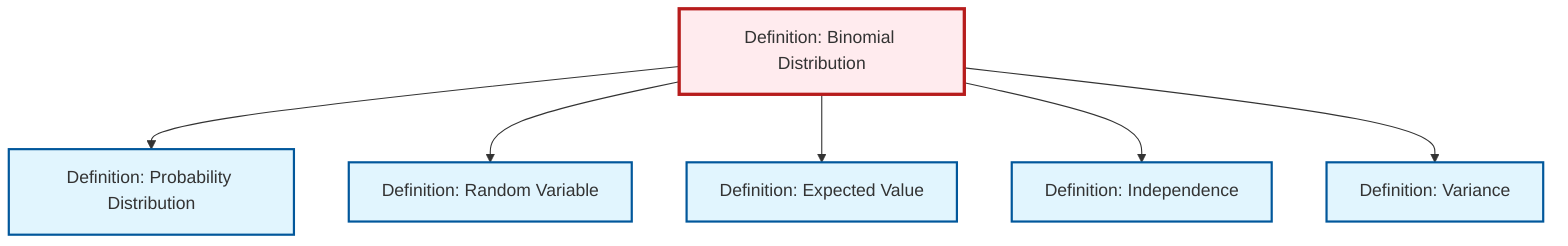 graph TD
    classDef definition fill:#e1f5fe,stroke:#01579b,stroke-width:2px
    classDef theorem fill:#f3e5f5,stroke:#4a148c,stroke-width:2px
    classDef axiom fill:#fff3e0,stroke:#e65100,stroke-width:2px
    classDef example fill:#e8f5e9,stroke:#1b5e20,stroke-width:2px
    classDef current fill:#ffebee,stroke:#b71c1c,stroke-width:3px
    def-independence["Definition: Independence"]:::definition
    def-variance["Definition: Variance"]:::definition
    def-binomial-distribution["Definition: Binomial Distribution"]:::definition
    def-random-variable["Definition: Random Variable"]:::definition
    def-expectation["Definition: Expected Value"]:::definition
    def-probability-distribution["Definition: Probability Distribution"]:::definition
    def-binomial-distribution --> def-probability-distribution
    def-binomial-distribution --> def-random-variable
    def-binomial-distribution --> def-expectation
    def-binomial-distribution --> def-independence
    def-binomial-distribution --> def-variance
    class def-binomial-distribution current